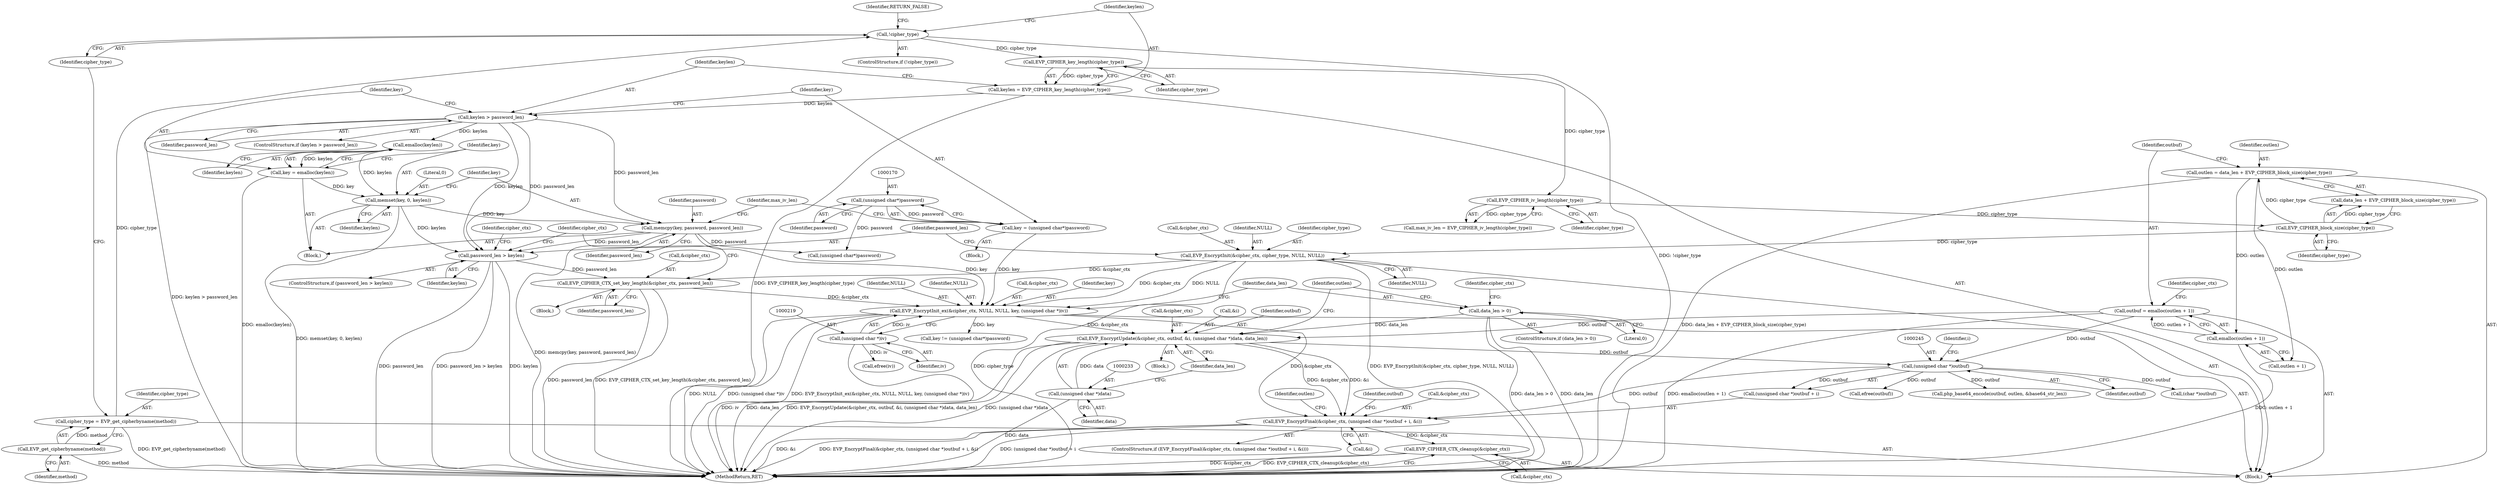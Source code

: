 digraph "0_php_270a406ac94b5fc5cc9ef59fc61e3b4b95648a3e@API" {
"1000240" [label="(Call,EVP_EncryptFinal(&cipher_ctx, (unsigned char *)outbuf + i, &i))"];
"1000226" [label="(Call,EVP_EncryptUpdate(&cipher_ctx, outbuf, &i, (unsigned char *)data, data_len))"];
"1000212" [label="(Call,EVP_EncryptInit_ex(&cipher_ctx, NULL, NULL, key, (unsigned char *)iv))"];
"1000208" [label="(Call,EVP_CIPHER_CTX_set_key_length(&cipher_ctx, password_len))"];
"1000197" [label="(Call,EVP_EncryptInit(&cipher_ctx, cipher_type, NULL, NULL))"];
"1000189" [label="(Call,EVP_CIPHER_block_size(cipher_type))"];
"1000174" [label="(Call,EVP_CIPHER_iv_length(cipher_type))"];
"1000146" [label="(Call,EVP_CIPHER_key_length(cipher_type))"];
"1000140" [label="(Call,!cipher_type)"];
"1000135" [label="(Call,cipher_type = EVP_get_cipherbyname(method))"];
"1000137" [label="(Call,EVP_get_cipherbyname(method))"];
"1000204" [label="(Call,password_len > keylen)"];
"1000161" [label="(Call,memcpy(key, password, password_len))"];
"1000157" [label="(Call,memset(key, 0, keylen))"];
"1000153" [label="(Call,key = emalloc(keylen))"];
"1000155" [label="(Call,emalloc(keylen))"];
"1000149" [label="(Call,keylen > password_len)"];
"1000144" [label="(Call,keylen = EVP_CIPHER_key_length(cipher_type))"];
"1000167" [label="(Call,key = (unsigned char*)password)"];
"1000169" [label="(Call,(unsigned char*)password)"];
"1000218" [label="(Call,(unsigned char *)iv)"];
"1000191" [label="(Call,outbuf = emalloc(outlen + 1))"];
"1000193" [label="(Call,emalloc(outlen + 1))"];
"1000185" [label="(Call,outlen = data_len + EVP_CIPHER_block_size(cipher_type))"];
"1000232" [label="(Call,(unsigned char *)data)"];
"1000222" [label="(Call,data_len > 0)"];
"1000244" [label="(Call,(unsigned char *)outbuf)"];
"1000306" [label="(Call,EVP_CIPHER_CTX_cleanup(&cipher_ctx))"];
"1000243" [label="(Call,(unsigned char *)outbuf + i)"];
"1000220" [label="(Identifier,iv)"];
"1000151" [label="(Identifier,password_len)"];
"1000186" [label="(Identifier,outlen)"];
"1000232" [label="(Call,(unsigned char *)data)"];
"1000212" [label="(Call,EVP_EncryptInit_ex(&cipher_ctx, NULL, NULL, key, (unsigned char *)iv))"];
"1000137" [label="(Call,EVP_get_cipherbyname(method))"];
"1000213" [label="(Call,&cipher_ctx)"];
"1000141" [label="(Identifier,cipher_type)"];
"1000210" [label="(Identifier,cipher_ctx)"];
"1000156" [label="(Identifier,keylen)"];
"1000290" [label="(Identifier,outbuf)"];
"1000211" [label="(Identifier,password_len)"];
"1000146" [label="(Call,EVP_CIPHER_key_length(cipher_type))"];
"1000217" [label="(Identifier,key)"];
"1000240" [label="(Call,EVP_EncryptFinal(&cipher_ctx, (unsigned char *)outbuf + i, &i))"];
"1000162" [label="(Identifier,key)"];
"1000304" [label="(Call,efree(iv))"];
"1000228" [label="(Identifier,cipher_ctx)"];
"1000241" [label="(Call,&cipher_ctx)"];
"1000154" [label="(Identifier,key)"];
"1000306" [label="(Call,EVP_CIPHER_CTX_cleanup(&cipher_ctx))"];
"1000145" [label="(Identifier,keylen)"];
"1000209" [label="(Call,&cipher_ctx)"];
"1000234" [label="(Identifier,data)"];
"1000227" [label="(Call,&cipher_ctx)"];
"1000144" [label="(Call,keylen = EVP_CIPHER_key_length(cipher_type))"];
"1000247" [label="(Identifier,i)"];
"1000252" [label="(Identifier,outlen)"];
"1000143" [label="(Identifier,RETURN_FALSE)"];
"1000167" [label="(Call,key = (unsigned char*)password)"];
"1000215" [label="(Identifier,NULL)"];
"1000205" [label="(Identifier,password_len)"];
"1000206" [label="(Identifier,keylen)"];
"1000248" [label="(Call,&i)"];
"1000171" [label="(Identifier,password)"];
"1000189" [label="(Call,EVP_CIPHER_block_size(cipher_type))"];
"1000161" [label="(Call,memcpy(key, password, password_len))"];
"1000164" [label="(Identifier,password_len)"];
"1000136" [label="(Identifier,cipher_type)"];
"1000309" [label="(MethodReturn,RET)"];
"1000216" [label="(Identifier,NULL)"];
"1000160" [label="(Identifier,keylen)"];
"1000169" [label="(Call,(unsigned char*)password)"];
"1000200" [label="(Identifier,cipher_type)"];
"1000168" [label="(Identifier,key)"];
"1000102" [label="(Block,)"];
"1000149" [label="(Call,keylen > password_len)"];
"1000244" [label="(Call,(unsigned char *)outbuf)"];
"1000226" [label="(Call,EVP_EncryptUpdate(&cipher_ctx, outbuf, &i, (unsigned char *)data, data_len))"];
"1000263" [label="(Call,(char *)outbuf)"];
"1000192" [label="(Identifier,outbuf)"];
"1000175" [label="(Identifier,cipher_type)"];
"1000224" [label="(Literal,0)"];
"1000222" [label="(Call,data_len > 0)"];
"1000155" [label="(Call,emalloc(keylen))"];
"1000157" [label="(Call,memset(key, 0, keylen))"];
"1000204" [label="(Call,password_len > keylen)"];
"1000190" [label="(Identifier,cipher_type)"];
"1000148" [label="(ControlStructure,if (keylen > password_len))"];
"1000147" [label="(Identifier,cipher_type)"];
"1000289" [label="(Call,efree(outbuf))"];
"1000230" [label="(Call,&i)"];
"1000153" [label="(Call,key = emalloc(keylen))"];
"1000174" [label="(Call,EVP_CIPHER_iv_length(cipher_type))"];
"1000152" [label="(Block,)"];
"1000276" [label="(Call,php_base64_encode(outbuf, outlen, &base64_str_len))"];
"1000150" [label="(Identifier,keylen)"];
"1000158" [label="(Identifier,key)"];
"1000208" [label="(Call,EVP_CIPHER_CTX_set_key_length(&cipher_ctx, password_len))"];
"1000197" [label="(Call,EVP_EncryptInit(&cipher_ctx, cipher_type, NULL, NULL))"];
"1000139" [label="(ControlStructure,if (!cipher_type))"];
"1000166" [label="(Block,)"];
"1000307" [label="(Call,&cipher_ctx)"];
"1000198" [label="(Call,&cipher_ctx)"];
"1000221" [label="(ControlStructure,if (data_len > 0))"];
"1000246" [label="(Identifier,outbuf)"];
"1000191" [label="(Call,outbuf = emalloc(outlen + 1))"];
"1000223" [label="(Identifier,data_len)"];
"1000194" [label="(Call,outlen + 1)"];
"1000225" [label="(Block,)"];
"1000295" [label="(Call,(unsigned char*)password)"];
"1000140" [label="(Call,!cipher_type)"];
"1000138" [label="(Identifier,method)"];
"1000214" [label="(Identifier,cipher_ctx)"];
"1000135" [label="(Call,cipher_type = EVP_get_cipherbyname(method))"];
"1000203" [label="(ControlStructure,if (password_len > keylen))"];
"1000237" [label="(Identifier,outlen)"];
"1000229" [label="(Identifier,outbuf)"];
"1000207" [label="(Block,)"];
"1000159" [label="(Literal,0)"];
"1000187" [label="(Call,data_len + EVP_CIPHER_block_size(cipher_type))"];
"1000293" [label="(Call,key != (unsigned char*)password)"];
"1000163" [label="(Identifier,password)"];
"1000235" [label="(Identifier,data_len)"];
"1000202" [label="(Identifier,NULL)"];
"1000201" [label="(Identifier,NULL)"];
"1000218" [label="(Call,(unsigned char *)iv)"];
"1000173" [label="(Identifier,max_iv_len)"];
"1000172" [label="(Call,max_iv_len = EVP_CIPHER_iv_length(cipher_type))"];
"1000185" [label="(Call,outlen = data_len + EVP_CIPHER_block_size(cipher_type))"];
"1000199" [label="(Identifier,cipher_ctx)"];
"1000193" [label="(Call,emalloc(outlen + 1))"];
"1000239" [label="(ControlStructure,if (EVP_EncryptFinal(&cipher_ctx, (unsigned char *)outbuf + i, &i)))"];
"1000240" -> "1000239"  [label="AST: "];
"1000240" -> "1000248"  [label="CFG: "];
"1000241" -> "1000240"  [label="AST: "];
"1000243" -> "1000240"  [label="AST: "];
"1000248" -> "1000240"  [label="AST: "];
"1000252" -> "1000240"  [label="CFG: "];
"1000290" -> "1000240"  [label="CFG: "];
"1000240" -> "1000309"  [label="DDG: &i"];
"1000240" -> "1000309"  [label="DDG: EVP_EncryptFinal(&cipher_ctx, (unsigned char *)outbuf + i, &i)"];
"1000240" -> "1000309"  [label="DDG: (unsigned char *)outbuf + i"];
"1000226" -> "1000240"  [label="DDG: &cipher_ctx"];
"1000226" -> "1000240"  [label="DDG: &i"];
"1000212" -> "1000240"  [label="DDG: &cipher_ctx"];
"1000244" -> "1000240"  [label="DDG: outbuf"];
"1000240" -> "1000306"  [label="DDG: &cipher_ctx"];
"1000226" -> "1000225"  [label="AST: "];
"1000226" -> "1000235"  [label="CFG: "];
"1000227" -> "1000226"  [label="AST: "];
"1000229" -> "1000226"  [label="AST: "];
"1000230" -> "1000226"  [label="AST: "];
"1000232" -> "1000226"  [label="AST: "];
"1000235" -> "1000226"  [label="AST: "];
"1000237" -> "1000226"  [label="CFG: "];
"1000226" -> "1000309"  [label="DDG: data_len"];
"1000226" -> "1000309"  [label="DDG: EVP_EncryptUpdate(&cipher_ctx, outbuf, &i, (unsigned char *)data, data_len)"];
"1000226" -> "1000309"  [label="DDG: (unsigned char *)data"];
"1000212" -> "1000226"  [label="DDG: &cipher_ctx"];
"1000191" -> "1000226"  [label="DDG: outbuf"];
"1000232" -> "1000226"  [label="DDG: data"];
"1000222" -> "1000226"  [label="DDG: data_len"];
"1000226" -> "1000244"  [label="DDG: outbuf"];
"1000212" -> "1000102"  [label="AST: "];
"1000212" -> "1000218"  [label="CFG: "];
"1000213" -> "1000212"  [label="AST: "];
"1000215" -> "1000212"  [label="AST: "];
"1000216" -> "1000212"  [label="AST: "];
"1000217" -> "1000212"  [label="AST: "];
"1000218" -> "1000212"  [label="AST: "];
"1000223" -> "1000212"  [label="CFG: "];
"1000212" -> "1000309"  [label="DDG: NULL"];
"1000212" -> "1000309"  [label="DDG: (unsigned char *)iv"];
"1000212" -> "1000309"  [label="DDG: EVP_EncryptInit_ex(&cipher_ctx, NULL, NULL, key, (unsigned char *)iv)"];
"1000208" -> "1000212"  [label="DDG: &cipher_ctx"];
"1000197" -> "1000212"  [label="DDG: &cipher_ctx"];
"1000197" -> "1000212"  [label="DDG: NULL"];
"1000167" -> "1000212"  [label="DDG: key"];
"1000161" -> "1000212"  [label="DDG: key"];
"1000218" -> "1000212"  [label="DDG: iv"];
"1000212" -> "1000293"  [label="DDG: key"];
"1000208" -> "1000207"  [label="AST: "];
"1000208" -> "1000211"  [label="CFG: "];
"1000209" -> "1000208"  [label="AST: "];
"1000211" -> "1000208"  [label="AST: "];
"1000214" -> "1000208"  [label="CFG: "];
"1000208" -> "1000309"  [label="DDG: EVP_CIPHER_CTX_set_key_length(&cipher_ctx, password_len)"];
"1000208" -> "1000309"  [label="DDG: password_len"];
"1000197" -> "1000208"  [label="DDG: &cipher_ctx"];
"1000204" -> "1000208"  [label="DDG: password_len"];
"1000197" -> "1000102"  [label="AST: "];
"1000197" -> "1000202"  [label="CFG: "];
"1000198" -> "1000197"  [label="AST: "];
"1000200" -> "1000197"  [label="AST: "];
"1000201" -> "1000197"  [label="AST: "];
"1000202" -> "1000197"  [label="AST: "];
"1000205" -> "1000197"  [label="CFG: "];
"1000197" -> "1000309"  [label="DDG: cipher_type"];
"1000197" -> "1000309"  [label="DDG: EVP_EncryptInit(&cipher_ctx, cipher_type, NULL, NULL)"];
"1000189" -> "1000197"  [label="DDG: cipher_type"];
"1000189" -> "1000187"  [label="AST: "];
"1000189" -> "1000190"  [label="CFG: "];
"1000190" -> "1000189"  [label="AST: "];
"1000187" -> "1000189"  [label="CFG: "];
"1000189" -> "1000185"  [label="DDG: cipher_type"];
"1000189" -> "1000187"  [label="DDG: cipher_type"];
"1000174" -> "1000189"  [label="DDG: cipher_type"];
"1000174" -> "1000172"  [label="AST: "];
"1000174" -> "1000175"  [label="CFG: "];
"1000175" -> "1000174"  [label="AST: "];
"1000172" -> "1000174"  [label="CFG: "];
"1000174" -> "1000172"  [label="DDG: cipher_type"];
"1000146" -> "1000174"  [label="DDG: cipher_type"];
"1000146" -> "1000144"  [label="AST: "];
"1000146" -> "1000147"  [label="CFG: "];
"1000147" -> "1000146"  [label="AST: "];
"1000144" -> "1000146"  [label="CFG: "];
"1000146" -> "1000144"  [label="DDG: cipher_type"];
"1000140" -> "1000146"  [label="DDG: cipher_type"];
"1000140" -> "1000139"  [label="AST: "];
"1000140" -> "1000141"  [label="CFG: "];
"1000141" -> "1000140"  [label="AST: "];
"1000143" -> "1000140"  [label="CFG: "];
"1000145" -> "1000140"  [label="CFG: "];
"1000140" -> "1000309"  [label="DDG: !cipher_type"];
"1000135" -> "1000140"  [label="DDG: cipher_type"];
"1000135" -> "1000102"  [label="AST: "];
"1000135" -> "1000137"  [label="CFG: "];
"1000136" -> "1000135"  [label="AST: "];
"1000137" -> "1000135"  [label="AST: "];
"1000141" -> "1000135"  [label="CFG: "];
"1000135" -> "1000309"  [label="DDG: EVP_get_cipherbyname(method)"];
"1000137" -> "1000135"  [label="DDG: method"];
"1000137" -> "1000138"  [label="CFG: "];
"1000138" -> "1000137"  [label="AST: "];
"1000137" -> "1000309"  [label="DDG: method"];
"1000204" -> "1000203"  [label="AST: "];
"1000204" -> "1000206"  [label="CFG: "];
"1000205" -> "1000204"  [label="AST: "];
"1000206" -> "1000204"  [label="AST: "];
"1000210" -> "1000204"  [label="CFG: "];
"1000214" -> "1000204"  [label="CFG: "];
"1000204" -> "1000309"  [label="DDG: password_len > keylen"];
"1000204" -> "1000309"  [label="DDG: keylen"];
"1000204" -> "1000309"  [label="DDG: password_len"];
"1000161" -> "1000204"  [label="DDG: password_len"];
"1000149" -> "1000204"  [label="DDG: password_len"];
"1000149" -> "1000204"  [label="DDG: keylen"];
"1000157" -> "1000204"  [label="DDG: keylen"];
"1000161" -> "1000152"  [label="AST: "];
"1000161" -> "1000164"  [label="CFG: "];
"1000162" -> "1000161"  [label="AST: "];
"1000163" -> "1000161"  [label="AST: "];
"1000164" -> "1000161"  [label="AST: "];
"1000173" -> "1000161"  [label="CFG: "];
"1000161" -> "1000309"  [label="DDG: memcpy(key, password, password_len)"];
"1000157" -> "1000161"  [label="DDG: key"];
"1000149" -> "1000161"  [label="DDG: password_len"];
"1000161" -> "1000295"  [label="DDG: password"];
"1000157" -> "1000152"  [label="AST: "];
"1000157" -> "1000160"  [label="CFG: "];
"1000158" -> "1000157"  [label="AST: "];
"1000159" -> "1000157"  [label="AST: "];
"1000160" -> "1000157"  [label="AST: "];
"1000162" -> "1000157"  [label="CFG: "];
"1000157" -> "1000309"  [label="DDG: memset(key, 0, keylen)"];
"1000153" -> "1000157"  [label="DDG: key"];
"1000155" -> "1000157"  [label="DDG: keylen"];
"1000153" -> "1000152"  [label="AST: "];
"1000153" -> "1000155"  [label="CFG: "];
"1000154" -> "1000153"  [label="AST: "];
"1000155" -> "1000153"  [label="AST: "];
"1000158" -> "1000153"  [label="CFG: "];
"1000153" -> "1000309"  [label="DDG: emalloc(keylen)"];
"1000155" -> "1000153"  [label="DDG: keylen"];
"1000155" -> "1000156"  [label="CFG: "];
"1000156" -> "1000155"  [label="AST: "];
"1000149" -> "1000155"  [label="DDG: keylen"];
"1000149" -> "1000148"  [label="AST: "];
"1000149" -> "1000151"  [label="CFG: "];
"1000150" -> "1000149"  [label="AST: "];
"1000151" -> "1000149"  [label="AST: "];
"1000154" -> "1000149"  [label="CFG: "];
"1000168" -> "1000149"  [label="CFG: "];
"1000149" -> "1000309"  [label="DDG: keylen > password_len"];
"1000144" -> "1000149"  [label="DDG: keylen"];
"1000144" -> "1000102"  [label="AST: "];
"1000145" -> "1000144"  [label="AST: "];
"1000150" -> "1000144"  [label="CFG: "];
"1000144" -> "1000309"  [label="DDG: EVP_CIPHER_key_length(cipher_type)"];
"1000167" -> "1000166"  [label="AST: "];
"1000167" -> "1000169"  [label="CFG: "];
"1000168" -> "1000167"  [label="AST: "];
"1000169" -> "1000167"  [label="AST: "];
"1000173" -> "1000167"  [label="CFG: "];
"1000169" -> "1000167"  [label="DDG: password"];
"1000169" -> "1000171"  [label="CFG: "];
"1000170" -> "1000169"  [label="AST: "];
"1000171" -> "1000169"  [label="AST: "];
"1000169" -> "1000295"  [label="DDG: password"];
"1000218" -> "1000220"  [label="CFG: "];
"1000219" -> "1000218"  [label="AST: "];
"1000220" -> "1000218"  [label="AST: "];
"1000218" -> "1000309"  [label="DDG: iv"];
"1000218" -> "1000304"  [label="DDG: iv"];
"1000191" -> "1000102"  [label="AST: "];
"1000191" -> "1000193"  [label="CFG: "];
"1000192" -> "1000191"  [label="AST: "];
"1000193" -> "1000191"  [label="AST: "];
"1000199" -> "1000191"  [label="CFG: "];
"1000191" -> "1000309"  [label="DDG: emalloc(outlen + 1)"];
"1000193" -> "1000191"  [label="DDG: outlen + 1"];
"1000191" -> "1000244"  [label="DDG: outbuf"];
"1000193" -> "1000194"  [label="CFG: "];
"1000194" -> "1000193"  [label="AST: "];
"1000193" -> "1000309"  [label="DDG: outlen + 1"];
"1000185" -> "1000193"  [label="DDG: outlen"];
"1000185" -> "1000102"  [label="AST: "];
"1000185" -> "1000187"  [label="CFG: "];
"1000186" -> "1000185"  [label="AST: "];
"1000187" -> "1000185"  [label="AST: "];
"1000192" -> "1000185"  [label="CFG: "];
"1000185" -> "1000309"  [label="DDG: data_len + EVP_CIPHER_block_size(cipher_type)"];
"1000185" -> "1000194"  [label="DDG: outlen"];
"1000232" -> "1000234"  [label="CFG: "];
"1000233" -> "1000232"  [label="AST: "];
"1000234" -> "1000232"  [label="AST: "];
"1000235" -> "1000232"  [label="CFG: "];
"1000232" -> "1000309"  [label="DDG: data"];
"1000222" -> "1000221"  [label="AST: "];
"1000222" -> "1000224"  [label="CFG: "];
"1000223" -> "1000222"  [label="AST: "];
"1000224" -> "1000222"  [label="AST: "];
"1000228" -> "1000222"  [label="CFG: "];
"1000237" -> "1000222"  [label="CFG: "];
"1000222" -> "1000309"  [label="DDG: data_len"];
"1000222" -> "1000309"  [label="DDG: data_len > 0"];
"1000244" -> "1000243"  [label="AST: "];
"1000244" -> "1000246"  [label="CFG: "];
"1000245" -> "1000244"  [label="AST: "];
"1000246" -> "1000244"  [label="AST: "];
"1000247" -> "1000244"  [label="CFG: "];
"1000244" -> "1000243"  [label="DDG: outbuf"];
"1000244" -> "1000263"  [label="DDG: outbuf"];
"1000244" -> "1000276"  [label="DDG: outbuf"];
"1000244" -> "1000289"  [label="DDG: outbuf"];
"1000306" -> "1000102"  [label="AST: "];
"1000306" -> "1000307"  [label="CFG: "];
"1000307" -> "1000306"  [label="AST: "];
"1000309" -> "1000306"  [label="CFG: "];
"1000306" -> "1000309"  [label="DDG: &cipher_ctx"];
"1000306" -> "1000309"  [label="DDG: EVP_CIPHER_CTX_cleanup(&cipher_ctx)"];
}
